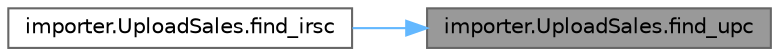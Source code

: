 digraph "importer.UploadSales.find_upc"
{
 // LATEX_PDF_SIZE
  bgcolor="transparent";
  edge [fontname=Helvetica,fontsize=10,labelfontname=Helvetica,labelfontsize=10];
  node [fontname=Helvetica,fontsize=10,shape=box,height=0.2,width=0.4];
  rankdir="RL";
  Node1 [id="Node000001",label="importer.UploadSales.find_upc",height=0.2,width=0.4,color="gray40", fillcolor="grey60", style="filled", fontcolor="black",tooltip=" "];
  Node1 -> Node2 [id="edge1_Node000001_Node000002",dir="back",color="steelblue1",style="solid",tooltip=" "];
  Node2 [id="Node000002",label="importer.UploadSales.find_irsc",height=0.2,width=0.4,color="grey40", fillcolor="white", style="filled",URL="$namespaceimporter_1_1_upload_sales.html#a3926ea6cbe6a64e372e611d9ea949061",tooltip=" "];
}
